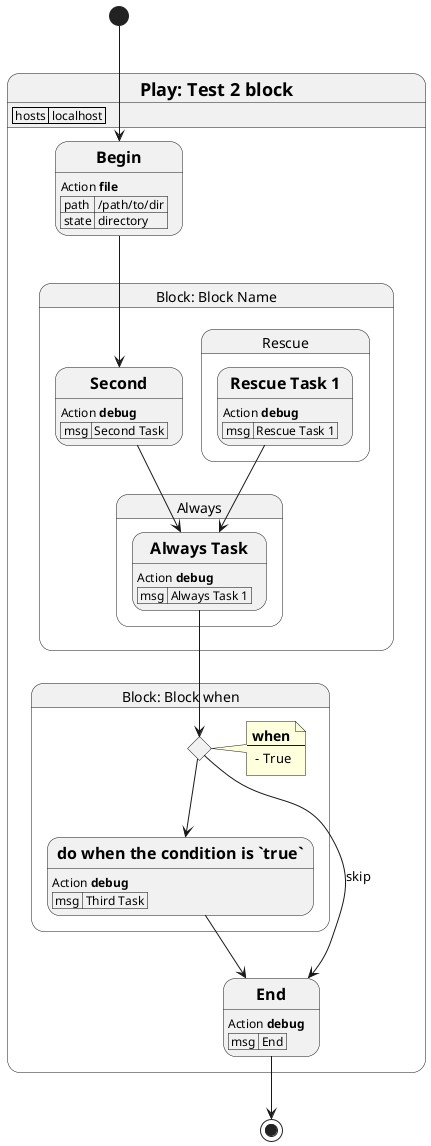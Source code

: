 @startuml
state "= Play: Test 2 block" as play_1 {
    play_1 : | hosts | localhost |
    state "== Begin" as task_1
    task_1 : Action **file**
    task_1 : | path | /path/to/dir |
    task_1 : | state | directory |
    state "Block: Block Name" as block_1 {
        state "== Second" as task_2
        task_2 : Action **debug**
        task_2 : | msg | Second Task |
        state "Always" as block_1_always {
            state "== Always Task" as task_3
            task_3 : Action **debug**
            task_3 : | msg | Always Task 1 |
        }
        state "Rescue" as block_1_rescue {
            state "== Rescue Task 1" as task_4
            task_4 : Action **debug**
            task_4 : | msg | Rescue Task 1 |
        }
    }
    state "Block: Block when" as block_2 {
        state task_5_when <<choice>>
        note right of task_5_when
            === when
            ----
             - True
        end note
        state "== do when the condition is `true`" as task_5
        task_5 : Action **debug**
        task_5 : | msg | Third Task |
    }
    state "== End" as task_6
    task_6 : Action **debug**
    task_6 : | msg | End |
}
[*] --> task_1
task_1 --> task_2
task_2 --> task_3
task_3 --> task_5_when
task_4 --> task_3
task_5_when --> task_5
task_5 --> task_6
task_5_when --> task_6 : skip
task_6 --> [*]
@enduml
